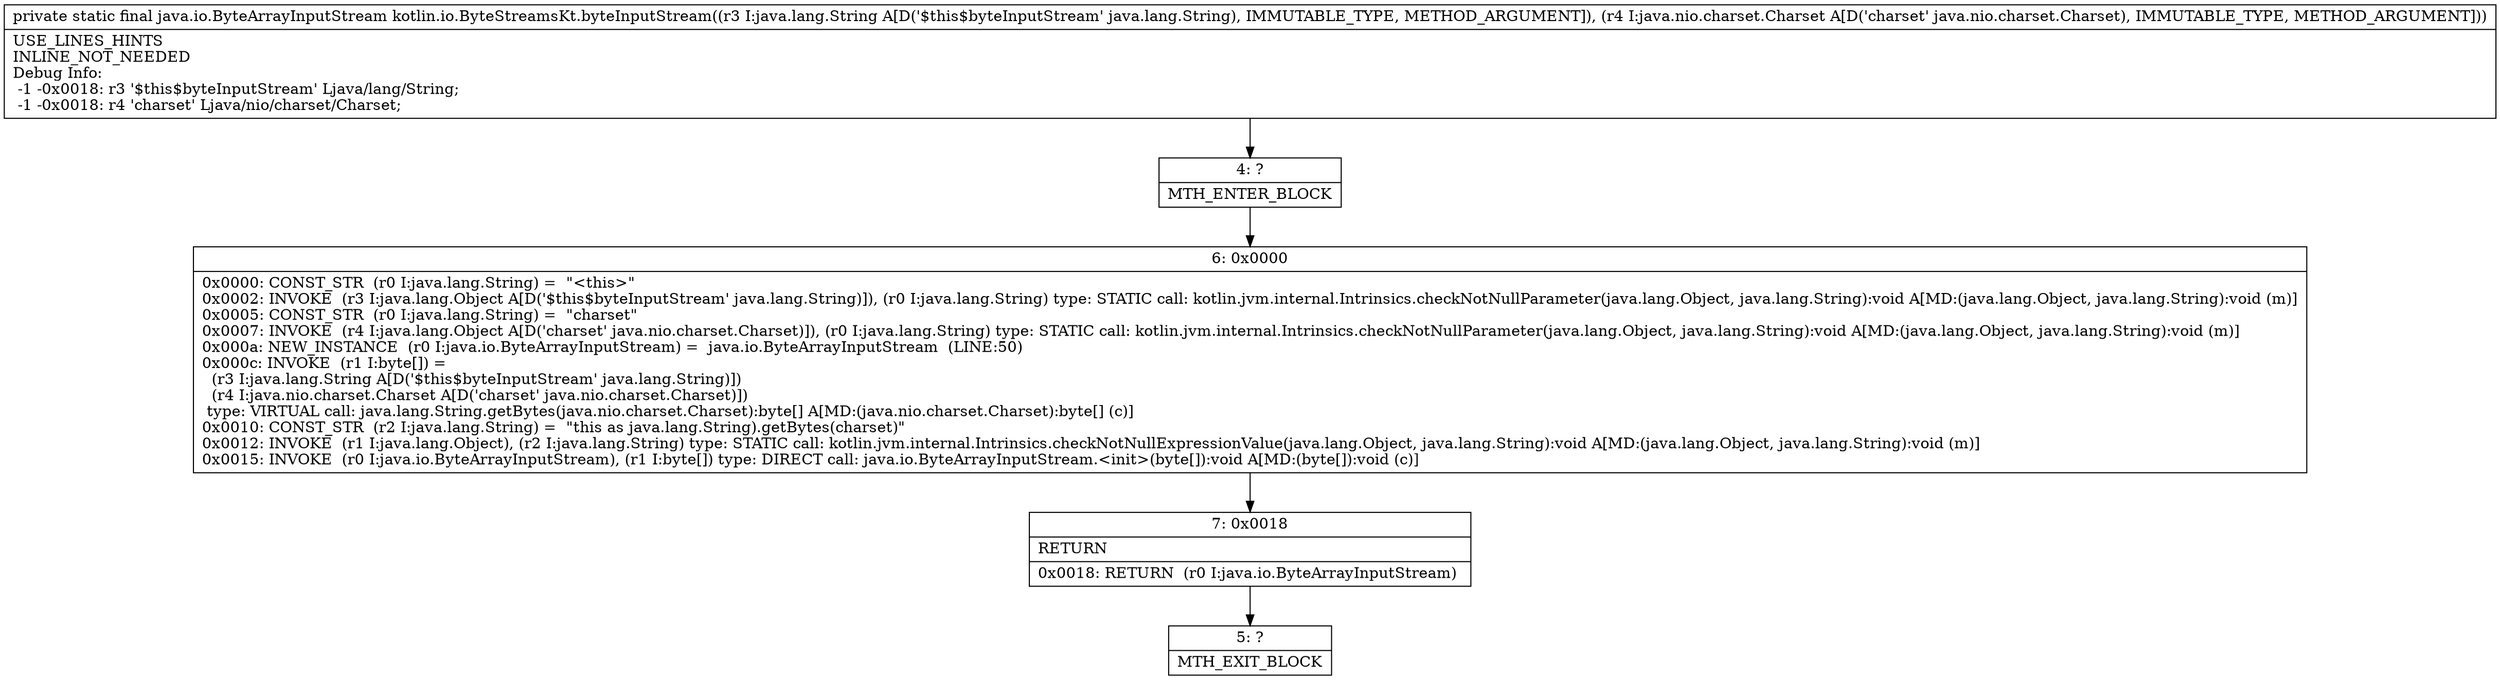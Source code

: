 digraph "CFG forkotlin.io.ByteStreamsKt.byteInputStream(Ljava\/lang\/String;Ljava\/nio\/charset\/Charset;)Ljava\/io\/ByteArrayInputStream;" {
Node_4 [shape=record,label="{4\:\ ?|MTH_ENTER_BLOCK\l}"];
Node_6 [shape=record,label="{6\:\ 0x0000|0x0000: CONST_STR  (r0 I:java.lang.String) =  \"\<this\>\" \l0x0002: INVOKE  (r3 I:java.lang.Object A[D('$this$byteInputStream' java.lang.String)]), (r0 I:java.lang.String) type: STATIC call: kotlin.jvm.internal.Intrinsics.checkNotNullParameter(java.lang.Object, java.lang.String):void A[MD:(java.lang.Object, java.lang.String):void (m)]\l0x0005: CONST_STR  (r0 I:java.lang.String) =  \"charset\" \l0x0007: INVOKE  (r4 I:java.lang.Object A[D('charset' java.nio.charset.Charset)]), (r0 I:java.lang.String) type: STATIC call: kotlin.jvm.internal.Intrinsics.checkNotNullParameter(java.lang.Object, java.lang.String):void A[MD:(java.lang.Object, java.lang.String):void (m)]\l0x000a: NEW_INSTANCE  (r0 I:java.io.ByteArrayInputStream) =  java.io.ByteArrayInputStream  (LINE:50)\l0x000c: INVOKE  (r1 I:byte[]) = \l  (r3 I:java.lang.String A[D('$this$byteInputStream' java.lang.String)])\l  (r4 I:java.nio.charset.Charset A[D('charset' java.nio.charset.Charset)])\l type: VIRTUAL call: java.lang.String.getBytes(java.nio.charset.Charset):byte[] A[MD:(java.nio.charset.Charset):byte[] (c)]\l0x0010: CONST_STR  (r2 I:java.lang.String) =  \"this as java.lang.String).getBytes(charset)\" \l0x0012: INVOKE  (r1 I:java.lang.Object), (r2 I:java.lang.String) type: STATIC call: kotlin.jvm.internal.Intrinsics.checkNotNullExpressionValue(java.lang.Object, java.lang.String):void A[MD:(java.lang.Object, java.lang.String):void (m)]\l0x0015: INVOKE  (r0 I:java.io.ByteArrayInputStream), (r1 I:byte[]) type: DIRECT call: java.io.ByteArrayInputStream.\<init\>(byte[]):void A[MD:(byte[]):void (c)]\l}"];
Node_7 [shape=record,label="{7\:\ 0x0018|RETURN\l|0x0018: RETURN  (r0 I:java.io.ByteArrayInputStream) \l}"];
Node_5 [shape=record,label="{5\:\ ?|MTH_EXIT_BLOCK\l}"];
MethodNode[shape=record,label="{private static final java.io.ByteArrayInputStream kotlin.io.ByteStreamsKt.byteInputStream((r3 I:java.lang.String A[D('$this$byteInputStream' java.lang.String), IMMUTABLE_TYPE, METHOD_ARGUMENT]), (r4 I:java.nio.charset.Charset A[D('charset' java.nio.charset.Charset), IMMUTABLE_TYPE, METHOD_ARGUMENT]))  | USE_LINES_HINTS\lINLINE_NOT_NEEDED\lDebug Info:\l  \-1 \-0x0018: r3 '$this$byteInputStream' Ljava\/lang\/String;\l  \-1 \-0x0018: r4 'charset' Ljava\/nio\/charset\/Charset;\l}"];
MethodNode -> Node_4;Node_4 -> Node_6;
Node_6 -> Node_7;
Node_7 -> Node_5;
}

